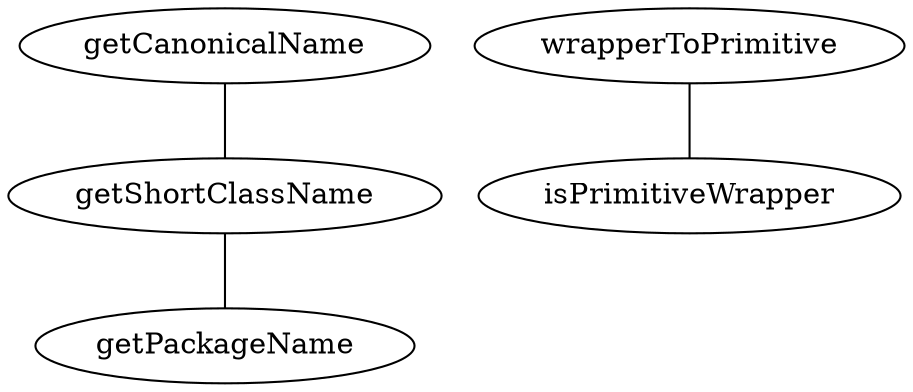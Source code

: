strict graph ip_map {
getCanonicalName--getShortClassName;
getShortClassName--getPackageName;
wrapperToPrimitive--isPrimitiveWrapper;
}